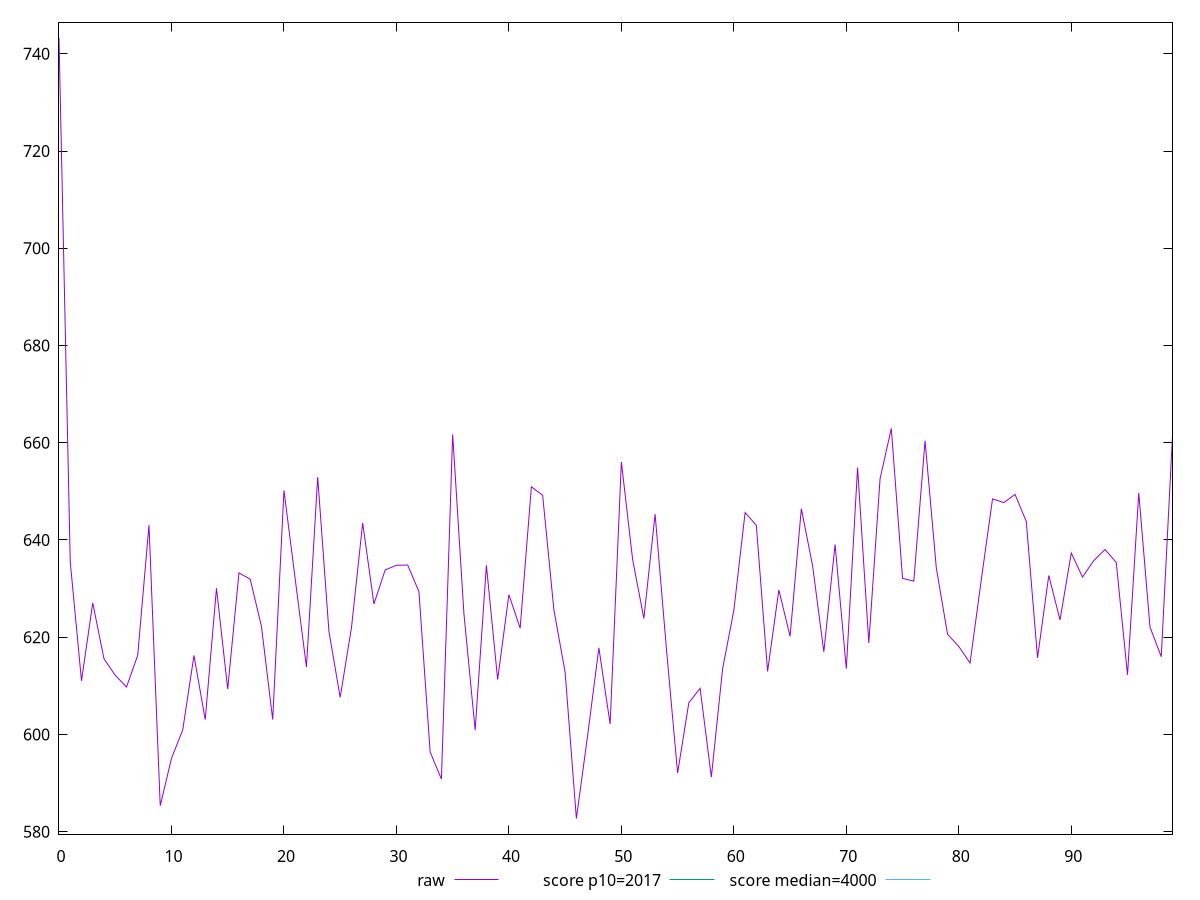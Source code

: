 reset

$raw <<EOF
0 743.2760000000014
1 635.4800000000005
2 611.0280000000005
3 627.0480000000003
4 615.5640000000006
5 612.1720000000006
6 609.7480000000003
7 616.2840000000006
8 643.0600000000006
9 585.3240000000004
10 595.0800000000004
11 600.9160000000003
12 616.2400000000004
13 603.0480000000003
14 630.0600000000007
15 609.3440000000006
16 633.2360000000011
17 631.9320000000006
18 622.2360000000004
19 603.0640000000004
20 650.2040000000004
21 631.9720000000003
22 613.8720000000003
23 652.9360000000011
24 621.1800000000004
25 607.6360000000005
26 621.8960000000008
27 643.4960000000003
28 626.8240000000002
29 633.8440000000007
30 634.8000000000005
31 634.8520000000003
32 629.3800000000007
33 596.3800000000001
34 590.8240000000005
35 661.7040000000002
36 624.8880000000005
37 600.9000000000002
38 634.7760000000007
39 611.2960000000006
40 628.7600000000007
41 621.8400000000004
42 650.9440000000004
43 649.1960000000004
44 625.6360000000005
45 612.7720000000004
46 582.7040000000002
47 599.7920000000006
48 617.8160000000005
49 602.1320000000002
50 656.0360000000009
51 635.9840000000004
52 623.8720000000004
53 645.3080000000009
54 617.7440000000006
55 592.0640000000004
56 606.5280000000005
57 609.4760000000003
58 591.2200000000004
59 613.5240000000002
60 625.5200000000001
61 645.6360000000004
62 643.0040000000005
63 612.9680000000003
64 629.7240000000003
65 620.1840000000002
66 646.4480000000009
67 634.7240000000004
68 616.9800000000006
69 639.0760000000005
70 613.5120000000004
71 654.9160000000005
72 618.816
73 652.5880000000006
74 662.9400000000011
75 632.1080000000005
76 631.5320000000005
77 660.4120000000005
78 634.272000000001
79 620.6160000000002
80 618.0880000000006
81 614.6920000000007
82 631.8280000000004
83 648.4520000000002
84 647.6800000000004
85 649.3800000000003
86 643.8120000000001
87 615.7479999999998
88 632.6880000000009
89 623.5480000000005
90 637.3200000000002
91 632.3680000000008
92 635.7720000000002
93 638.0400000000001
94 635.3760000000004
95 612.2560000000003
96 649.6760000000007
97 622.0880000000004
98 615.9880000000002
99 661.4360000000004
EOF

set key outside below
set xrange [0:99]
set yrange [579.4925600000001:746.4874400000015]
set trange [579.4925600000001:746.4874400000015]
set terminal svg size 640, 500 enhanced background rgb 'white'
set output "report_00018_2021-02-10T15-25-16.877Z/mainthread-work-breakdown/samples/pages+cached+noadtech/raw/values.svg"

plot $raw title "raw" with line, \
     2017 title "score p10=2017", \
     4000 title "score median=4000"

reset
